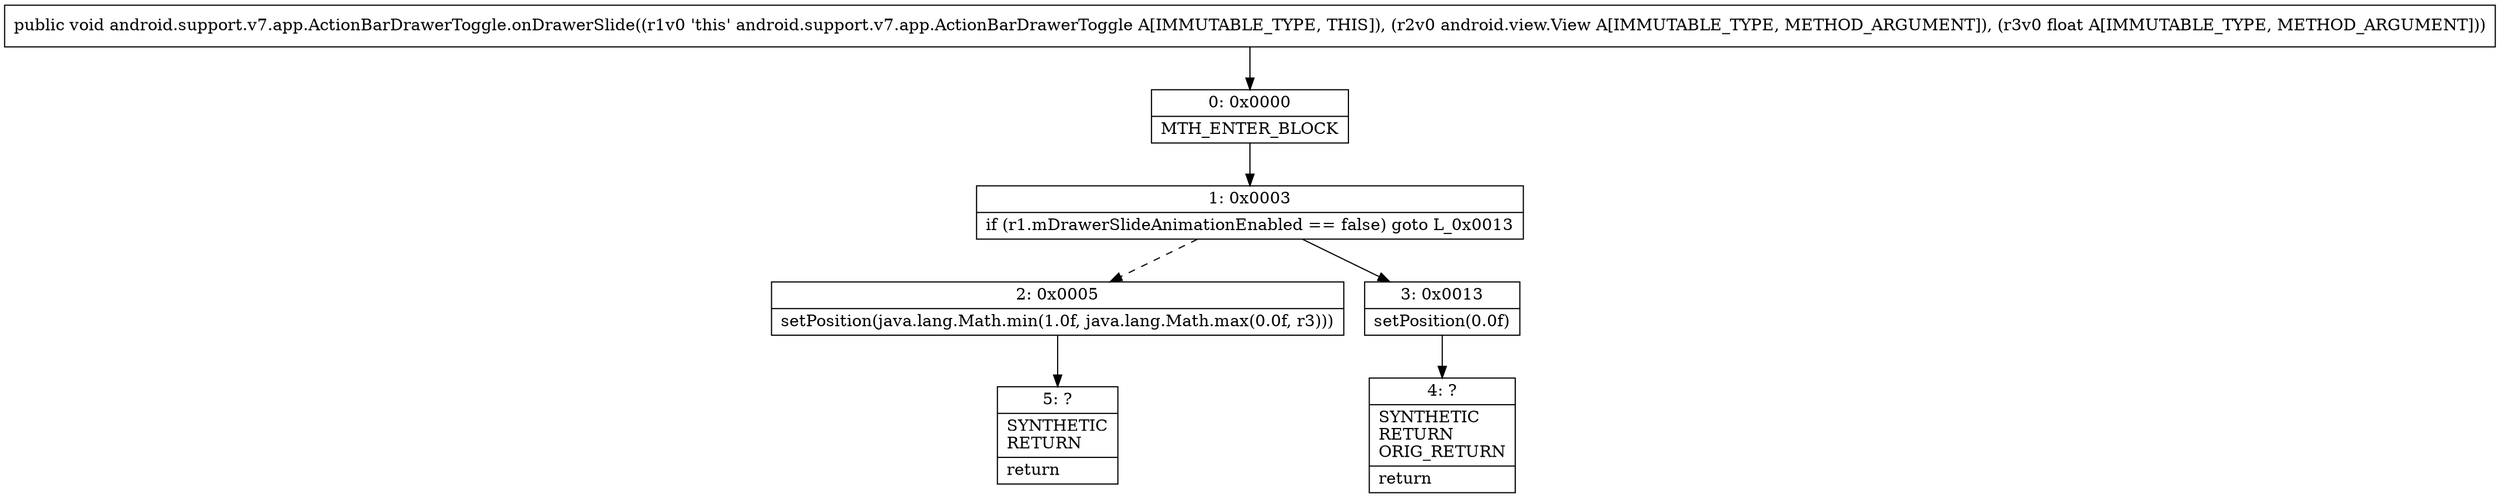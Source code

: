 digraph "CFG forandroid.support.v7.app.ActionBarDrawerToggle.onDrawerSlide(Landroid\/view\/View;F)V" {
Node_0 [shape=record,label="{0\:\ 0x0000|MTH_ENTER_BLOCK\l}"];
Node_1 [shape=record,label="{1\:\ 0x0003|if (r1.mDrawerSlideAnimationEnabled == false) goto L_0x0013\l}"];
Node_2 [shape=record,label="{2\:\ 0x0005|setPosition(java.lang.Math.min(1.0f, java.lang.Math.max(0.0f, r3)))\l}"];
Node_3 [shape=record,label="{3\:\ 0x0013|setPosition(0.0f)\l}"];
Node_4 [shape=record,label="{4\:\ ?|SYNTHETIC\lRETURN\lORIG_RETURN\l|return\l}"];
Node_5 [shape=record,label="{5\:\ ?|SYNTHETIC\lRETURN\l|return\l}"];
MethodNode[shape=record,label="{public void android.support.v7.app.ActionBarDrawerToggle.onDrawerSlide((r1v0 'this' android.support.v7.app.ActionBarDrawerToggle A[IMMUTABLE_TYPE, THIS]), (r2v0 android.view.View A[IMMUTABLE_TYPE, METHOD_ARGUMENT]), (r3v0 float A[IMMUTABLE_TYPE, METHOD_ARGUMENT])) }"];
MethodNode -> Node_0;
Node_0 -> Node_1;
Node_1 -> Node_2[style=dashed];
Node_1 -> Node_3;
Node_2 -> Node_5;
Node_3 -> Node_4;
}

